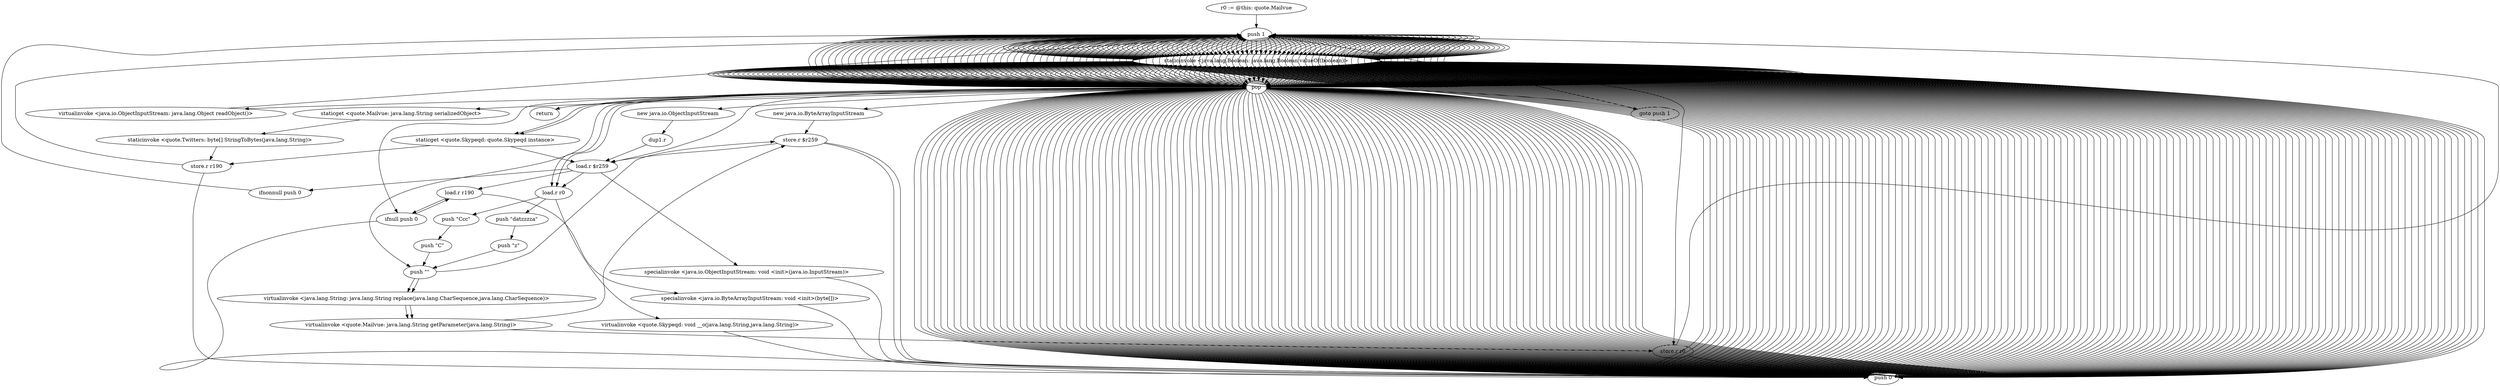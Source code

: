 digraph "" {
    "r0 := @this: quote.Mailvue"
    "push 1"
    "r0 := @this: quote.Mailvue"->"push 1";
    "staticinvoke <java.lang.Boolean: java.lang.Boolean valueOf(boolean)>"
    "push 1"->"staticinvoke <java.lang.Boolean: java.lang.Boolean valueOf(boolean)>";
    "pop"
    "staticinvoke <java.lang.Boolean: java.lang.Boolean valueOf(boolean)>"->"pop";
    "push 0"
    "pop"->"push 0";
    "push 0"->"staticinvoke <java.lang.Boolean: java.lang.Boolean valueOf(boolean)>";
    "staticinvoke <java.lang.Boolean: java.lang.Boolean valueOf(boolean)>"->"pop";
    "pop"->"push 0";
    "push 0"->"staticinvoke <java.lang.Boolean: java.lang.Boolean valueOf(boolean)>";
    "staticinvoke <java.lang.Boolean: java.lang.Boolean valueOf(boolean)>"->"pop";
    "pop"->"push 1";
    "push 1"->"staticinvoke <java.lang.Boolean: java.lang.Boolean valueOf(boolean)>";
    "staticinvoke <java.lang.Boolean: java.lang.Boolean valueOf(boolean)>"->"pop";
    "pop"->"push 0";
    "push 0"->"staticinvoke <java.lang.Boolean: java.lang.Boolean valueOf(boolean)>";
    "staticinvoke <java.lang.Boolean: java.lang.Boolean valueOf(boolean)>"->"pop";
    "pop"->"push 0";
    "push 0"->"staticinvoke <java.lang.Boolean: java.lang.Boolean valueOf(boolean)>";
    "staticinvoke <java.lang.Boolean: java.lang.Boolean valueOf(boolean)>"->"pop";
    "pop"->"push 1";
    "push 1"->"staticinvoke <java.lang.Boolean: java.lang.Boolean valueOf(boolean)>";
    "staticinvoke <java.lang.Boolean: java.lang.Boolean valueOf(boolean)>"->"pop";
    "pop"->"push 1";
    "push 1"->"staticinvoke <java.lang.Boolean: java.lang.Boolean valueOf(boolean)>";
    "staticinvoke <java.lang.Boolean: java.lang.Boolean valueOf(boolean)>"->"pop";
    "pop"->"push 1";
    "push 1"->"staticinvoke <java.lang.Boolean: java.lang.Boolean valueOf(boolean)>";
    "staticinvoke <java.lang.Boolean: java.lang.Boolean valueOf(boolean)>"->"pop";
    "pop"->"push 1";
    "push 1"->"staticinvoke <java.lang.Boolean: java.lang.Boolean valueOf(boolean)>";
    "staticinvoke <java.lang.Boolean: java.lang.Boolean valueOf(boolean)>"->"pop";
    "pop"->"push 1";
    "push 1"->"staticinvoke <java.lang.Boolean: java.lang.Boolean valueOf(boolean)>";
    "staticinvoke <java.lang.Boolean: java.lang.Boolean valueOf(boolean)>"->"pop";
    "pop"->"push 0";
    "push 0"->"staticinvoke <java.lang.Boolean: java.lang.Boolean valueOf(boolean)>";
    "staticinvoke <java.lang.Boolean: java.lang.Boolean valueOf(boolean)>"->"pop";
    "pop"->"push 1";
    "push 1"->"staticinvoke <java.lang.Boolean: java.lang.Boolean valueOf(boolean)>";
    "staticinvoke <java.lang.Boolean: java.lang.Boolean valueOf(boolean)>"->"pop";
    "pop"->"push 0";
    "push 0"->"staticinvoke <java.lang.Boolean: java.lang.Boolean valueOf(boolean)>";
    "staticinvoke <java.lang.Boolean: java.lang.Boolean valueOf(boolean)>"->"pop";
    "pop"->"push 0";
    "push 0"->"staticinvoke <java.lang.Boolean: java.lang.Boolean valueOf(boolean)>";
    "staticinvoke <java.lang.Boolean: java.lang.Boolean valueOf(boolean)>"->"pop";
    "pop"->"push 0";
    "push 0"->"staticinvoke <java.lang.Boolean: java.lang.Boolean valueOf(boolean)>";
    "staticinvoke <java.lang.Boolean: java.lang.Boolean valueOf(boolean)>"->"pop";
    "pop"->"push 0";
    "push 0"->"staticinvoke <java.lang.Boolean: java.lang.Boolean valueOf(boolean)>";
    "staticinvoke <java.lang.Boolean: java.lang.Boolean valueOf(boolean)>"->"pop";
    "pop"->"push 1";
    "push 1"->"staticinvoke <java.lang.Boolean: java.lang.Boolean valueOf(boolean)>";
    "staticinvoke <java.lang.Boolean: java.lang.Boolean valueOf(boolean)>"->"pop";
    "pop"->"push 1";
    "push 1"->"staticinvoke <java.lang.Boolean: java.lang.Boolean valueOf(boolean)>";
    "staticinvoke <java.lang.Boolean: java.lang.Boolean valueOf(boolean)>"->"pop";
    "pop"->"push 0";
    "push 0"->"staticinvoke <java.lang.Boolean: java.lang.Boolean valueOf(boolean)>";
    "staticinvoke <java.lang.Boolean: java.lang.Boolean valueOf(boolean)>"->"pop";
    "pop"->"push 0";
    "push 0"->"staticinvoke <java.lang.Boolean: java.lang.Boolean valueOf(boolean)>";
    "staticinvoke <java.lang.Boolean: java.lang.Boolean valueOf(boolean)>"->"pop";
    "pop"->"push 1";
    "push 1"->"staticinvoke <java.lang.Boolean: java.lang.Boolean valueOf(boolean)>";
    "staticinvoke <java.lang.Boolean: java.lang.Boolean valueOf(boolean)>"->"pop";
    "pop"->"push 0";
    "push 0"->"staticinvoke <java.lang.Boolean: java.lang.Boolean valueOf(boolean)>";
    "staticinvoke <java.lang.Boolean: java.lang.Boolean valueOf(boolean)>"->"pop";
    "staticget <quote.Mailvue: java.lang.String serializedObject>"
    "pop"->"staticget <quote.Mailvue: java.lang.String serializedObject>";
    "staticinvoke <quote.Twitters: byte[] StringToBytes(java.lang.String)>"
    "staticget <quote.Mailvue: java.lang.String serializedObject>"->"staticinvoke <quote.Twitters: byte[] StringToBytes(java.lang.String)>";
    "store.r r190"
    "staticinvoke <quote.Twitters: byte[] StringToBytes(java.lang.String)>"->"store.r r190";
    "store.r r190"->"push 0";
    "push 0"->"staticinvoke <java.lang.Boolean: java.lang.Boolean valueOf(boolean)>";
    "staticinvoke <java.lang.Boolean: java.lang.Boolean valueOf(boolean)>"->"pop";
    "pop"->"push 0";
    "push 0"->"staticinvoke <java.lang.Boolean: java.lang.Boolean valueOf(boolean)>";
    "staticinvoke <java.lang.Boolean: java.lang.Boolean valueOf(boolean)>"->"pop";
    "pop"->"push 1";
    "push 1"->"staticinvoke <java.lang.Boolean: java.lang.Boolean valueOf(boolean)>";
    "staticinvoke <java.lang.Boolean: java.lang.Boolean valueOf(boolean)>"->"pop";
    "pop"->"push 0";
    "push 0"->"staticinvoke <java.lang.Boolean: java.lang.Boolean valueOf(boolean)>";
    "staticinvoke <java.lang.Boolean: java.lang.Boolean valueOf(boolean)>"->"pop";
    "pop"->"push 0";
    "push 0"->"staticinvoke <java.lang.Boolean: java.lang.Boolean valueOf(boolean)>";
    "staticinvoke <java.lang.Boolean: java.lang.Boolean valueOf(boolean)>"->"pop";
    "pop"->"push 1";
    "push 1"->"staticinvoke <java.lang.Boolean: java.lang.Boolean valueOf(boolean)>";
    "staticinvoke <java.lang.Boolean: java.lang.Boolean valueOf(boolean)>"->"pop";
    "pop"->"push 1";
    "push 1"->"staticinvoke <java.lang.Boolean: java.lang.Boolean valueOf(boolean)>";
    "staticinvoke <java.lang.Boolean: java.lang.Boolean valueOf(boolean)>"->"pop";
    "pop"->"push 0";
    "push 0"->"staticinvoke <java.lang.Boolean: java.lang.Boolean valueOf(boolean)>";
    "staticinvoke <java.lang.Boolean: java.lang.Boolean valueOf(boolean)>"->"pop";
    "pop"->"push 0";
    "push 0"->"staticinvoke <java.lang.Boolean: java.lang.Boolean valueOf(boolean)>";
    "staticinvoke <java.lang.Boolean: java.lang.Boolean valueOf(boolean)>"->"pop";
    "new java.io.ByteArrayInputStream"
    "pop"->"new java.io.ByteArrayInputStream";
    "store.r $r259"
    "new java.io.ByteArrayInputStream"->"store.r $r259";
    "load.r $r259"
    "store.r $r259"->"load.r $r259";
    "load.r r190"
    "load.r $r259"->"load.r r190";
    "specialinvoke <java.io.ByteArrayInputStream: void <init>(byte[])>"
    "load.r r190"->"specialinvoke <java.io.ByteArrayInputStream: void <init>(byte[])>";
    "specialinvoke <java.io.ByteArrayInputStream: void <init>(byte[])>"->"push 0";
    "push 0"->"staticinvoke <java.lang.Boolean: java.lang.Boolean valueOf(boolean)>";
    "staticinvoke <java.lang.Boolean: java.lang.Boolean valueOf(boolean)>"->"pop";
    "pop"->"push 1";
    "push 1"->"staticinvoke <java.lang.Boolean: java.lang.Boolean valueOf(boolean)>";
    "staticinvoke <java.lang.Boolean: java.lang.Boolean valueOf(boolean)>"->"pop";
    "pop"->"push 0";
    "push 0"->"staticinvoke <java.lang.Boolean: java.lang.Boolean valueOf(boolean)>";
    "staticinvoke <java.lang.Boolean: java.lang.Boolean valueOf(boolean)>"->"pop";
    "pop"->"push 0";
    "push 0"->"staticinvoke <java.lang.Boolean: java.lang.Boolean valueOf(boolean)>";
    "staticinvoke <java.lang.Boolean: java.lang.Boolean valueOf(boolean)>"->"pop";
    "pop"->"push 0";
    "push 0"->"staticinvoke <java.lang.Boolean: java.lang.Boolean valueOf(boolean)>";
    "staticinvoke <java.lang.Boolean: java.lang.Boolean valueOf(boolean)>"->"pop";
    "pop"->"push 0";
    "push 0"->"staticinvoke <java.lang.Boolean: java.lang.Boolean valueOf(boolean)>";
    "staticinvoke <java.lang.Boolean: java.lang.Boolean valueOf(boolean)>"->"pop";
    "pop"->"push 1";
    "push 1"->"staticinvoke <java.lang.Boolean: java.lang.Boolean valueOf(boolean)>";
    "staticinvoke <java.lang.Boolean: java.lang.Boolean valueOf(boolean)>"->"pop";
    "new java.io.ObjectInputStream"
    "pop"->"new java.io.ObjectInputStream";
    "dup1.r"
    "new java.io.ObjectInputStream"->"dup1.r";
    "dup1.r"->"load.r $r259";
    "specialinvoke <java.io.ObjectInputStream: void <init>(java.io.InputStream)>"
    "load.r $r259"->"specialinvoke <java.io.ObjectInputStream: void <init>(java.io.InputStream)>";
    "specialinvoke <java.io.ObjectInputStream: void <init>(java.io.InputStream)>"->"push 0";
    "push 0"->"staticinvoke <java.lang.Boolean: java.lang.Boolean valueOf(boolean)>";
    "staticinvoke <java.lang.Boolean: java.lang.Boolean valueOf(boolean)>"->"pop";
    "pop"->"push 1";
    "push 1"->"staticinvoke <java.lang.Boolean: java.lang.Boolean valueOf(boolean)>";
    "staticinvoke <java.lang.Boolean: java.lang.Boolean valueOf(boolean)>"->"pop";
    "pop"->"push 1";
    "push 1"->"staticinvoke <java.lang.Boolean: java.lang.Boolean valueOf(boolean)>";
    "staticinvoke <java.lang.Boolean: java.lang.Boolean valueOf(boolean)>"->"pop";
    "pop"->"push 0";
    "push 0"->"staticinvoke <java.lang.Boolean: java.lang.Boolean valueOf(boolean)>";
    "staticinvoke <java.lang.Boolean: java.lang.Boolean valueOf(boolean)>"->"pop";
    "pop"->"push 0";
    "push 0"->"staticinvoke <java.lang.Boolean: java.lang.Boolean valueOf(boolean)>";
    "staticinvoke <java.lang.Boolean: java.lang.Boolean valueOf(boolean)>"->"pop";
    "pop"->"push 1";
    "push 1"->"staticinvoke <java.lang.Boolean: java.lang.Boolean valueOf(boolean)>";
    "staticinvoke <java.lang.Boolean: java.lang.Boolean valueOf(boolean)>"->"pop";
    "pop"->"push 1";
    "push 1"->"staticinvoke <java.lang.Boolean: java.lang.Boolean valueOf(boolean)>";
    "staticinvoke <java.lang.Boolean: java.lang.Boolean valueOf(boolean)>"->"pop";
    "pop"->"push 1";
    "push 1"->"staticinvoke <java.lang.Boolean: java.lang.Boolean valueOf(boolean)>";
    "staticinvoke <java.lang.Boolean: java.lang.Boolean valueOf(boolean)>"->"pop";
    "pop"->"push 1";
    "push 1"->"staticinvoke <java.lang.Boolean: java.lang.Boolean valueOf(boolean)>";
    "staticinvoke <java.lang.Boolean: java.lang.Boolean valueOf(boolean)>"->"pop";
    "pop"->"push 0";
    "push 0"->"staticinvoke <java.lang.Boolean: java.lang.Boolean valueOf(boolean)>";
    "staticinvoke <java.lang.Boolean: java.lang.Boolean valueOf(boolean)>"->"pop";
    "pop"->"push 1";
    "push 1"->"staticinvoke <java.lang.Boolean: java.lang.Boolean valueOf(boolean)>";
    "staticinvoke <java.lang.Boolean: java.lang.Boolean valueOf(boolean)>"->"pop";
    "pop"->"push 1";
    "push 1"->"staticinvoke <java.lang.Boolean: java.lang.Boolean valueOf(boolean)>";
    "staticinvoke <java.lang.Boolean: java.lang.Boolean valueOf(boolean)>"->"pop";
    "pop"->"push 0";
    "push 0"->"staticinvoke <java.lang.Boolean: java.lang.Boolean valueOf(boolean)>";
    "staticinvoke <java.lang.Boolean: java.lang.Boolean valueOf(boolean)>"->"pop";
    "pop"->"push 1";
    "push 1"->"staticinvoke <java.lang.Boolean: java.lang.Boolean valueOf(boolean)>";
    "staticinvoke <java.lang.Boolean: java.lang.Boolean valueOf(boolean)>"->"pop";
    "virtualinvoke <java.io.ObjectInputStream: java.lang.Object readObject()>"
    "pop"->"virtualinvoke <java.io.ObjectInputStream: java.lang.Object readObject()>";
    "virtualinvoke <java.io.ObjectInputStream: java.lang.Object readObject()>"->"push 1";
    "push 1"->"staticinvoke <java.lang.Boolean: java.lang.Boolean valueOf(boolean)>";
    "staticinvoke <java.lang.Boolean: java.lang.Boolean valueOf(boolean)>"->"pop";
    "pop"->"push 0";
    "push 0"->"staticinvoke <java.lang.Boolean: java.lang.Boolean valueOf(boolean)>";
    "staticinvoke <java.lang.Boolean: java.lang.Boolean valueOf(boolean)>"->"pop";
    "pop"->"push 0";
    "push 0"->"staticinvoke <java.lang.Boolean: java.lang.Boolean valueOf(boolean)>";
    "staticinvoke <java.lang.Boolean: java.lang.Boolean valueOf(boolean)>"->"pop";
    "pop"->"push 1";
    "push 1"->"staticinvoke <java.lang.Boolean: java.lang.Boolean valueOf(boolean)>";
    "staticinvoke <java.lang.Boolean: java.lang.Boolean valueOf(boolean)>"->"pop";
    "pop"->"push 0";
    "push 0"->"staticinvoke <java.lang.Boolean: java.lang.Boolean valueOf(boolean)>";
    "staticinvoke <java.lang.Boolean: java.lang.Boolean valueOf(boolean)>"->"pop";
    "pop"->"push 0";
    "push 0"->"staticinvoke <java.lang.Boolean: java.lang.Boolean valueOf(boolean)>";
    "staticinvoke <java.lang.Boolean: java.lang.Boolean valueOf(boolean)>"->"pop";
    "pop"->"push 1";
    "push 1"->"staticinvoke <java.lang.Boolean: java.lang.Boolean valueOf(boolean)>";
    "staticinvoke <java.lang.Boolean: java.lang.Boolean valueOf(boolean)>"->"pop";
    "pop"->"push 0";
    "push 0"->"staticinvoke <java.lang.Boolean: java.lang.Boolean valueOf(boolean)>";
    "staticinvoke <java.lang.Boolean: java.lang.Boolean valueOf(boolean)>"->"pop";
    "pop"->"push 0";
    "push 0"->"staticinvoke <java.lang.Boolean: java.lang.Boolean valueOf(boolean)>";
    "staticinvoke <java.lang.Boolean: java.lang.Boolean valueOf(boolean)>"->"pop";
    "pop"->"push 0";
    "push 0"->"staticinvoke <java.lang.Boolean: java.lang.Boolean valueOf(boolean)>";
    "staticinvoke <java.lang.Boolean: java.lang.Boolean valueOf(boolean)>"->"pop";
    "pop"->"push 1";
    "push 1"->"staticinvoke <java.lang.Boolean: java.lang.Boolean valueOf(boolean)>";
    "staticinvoke <java.lang.Boolean: java.lang.Boolean valueOf(boolean)>"->"pop";
    "pop"->"push 0";
    "push 0"->"staticinvoke <java.lang.Boolean: java.lang.Boolean valueOf(boolean)>";
    "staticinvoke <java.lang.Boolean: java.lang.Boolean valueOf(boolean)>"->"pop";
    "pop"->"push 1";
    "push 1"->"staticinvoke <java.lang.Boolean: java.lang.Boolean valueOf(boolean)>";
    "staticinvoke <java.lang.Boolean: java.lang.Boolean valueOf(boolean)>"->"pop";
    "pop"->"push 1";
    "push 1"->"staticinvoke <java.lang.Boolean: java.lang.Boolean valueOf(boolean)>";
    "staticinvoke <java.lang.Boolean: java.lang.Boolean valueOf(boolean)>"->"pop";
    "pop"->"push 0";
    "push 0"->"staticinvoke <java.lang.Boolean: java.lang.Boolean valueOf(boolean)>";
    "staticinvoke <java.lang.Boolean: java.lang.Boolean valueOf(boolean)>"->"pop";
    "load.r r0"
    "pop"->"load.r r0";
    "push \"datzzzza\""
    "load.r r0"->"push \"datzzzza\"";
    "push \"z\""
    "push \"datzzzza\""->"push \"z\"";
    "push \"\""
    "push \"z\""->"push \"\"";
    "virtualinvoke <java.lang.String: java.lang.String replace(java.lang.CharSequence,java.lang.CharSequence)>"
    "push \"\""->"virtualinvoke <java.lang.String: java.lang.String replace(java.lang.CharSequence,java.lang.CharSequence)>";
    "virtualinvoke <quote.Mailvue: java.lang.String getParameter(java.lang.String)>"
    "virtualinvoke <java.lang.String: java.lang.String replace(java.lang.CharSequence,java.lang.CharSequence)>"->"virtualinvoke <quote.Mailvue: java.lang.String getParameter(java.lang.String)>";
    "virtualinvoke <quote.Mailvue: java.lang.String getParameter(java.lang.String)>"->"store.r $r259";
    "store.r $r259"->"push 0";
    "push 0"->"staticinvoke <java.lang.Boolean: java.lang.Boolean valueOf(boolean)>";
    "staticinvoke <java.lang.Boolean: java.lang.Boolean valueOf(boolean)>"->"pop";
    "pop"->"push 1";
    "push 1"->"staticinvoke <java.lang.Boolean: java.lang.Boolean valueOf(boolean)>";
    "staticinvoke <java.lang.Boolean: java.lang.Boolean valueOf(boolean)>"->"pop";
    "pop"->"push 0";
    "push 0"->"staticinvoke <java.lang.Boolean: java.lang.Boolean valueOf(boolean)>";
    "staticinvoke <java.lang.Boolean: java.lang.Boolean valueOf(boolean)>"->"pop";
    "pop"->"push 0";
    "push 0"->"staticinvoke <java.lang.Boolean: java.lang.Boolean valueOf(boolean)>";
    "staticinvoke <java.lang.Boolean: java.lang.Boolean valueOf(boolean)>"->"pop";
    "pop"->"load.r r0";
    "push \"Ccc\""
    "load.r r0"->"push \"Ccc\"";
    "push \"C\""
    "push \"Ccc\""->"push \"C\"";
    "push \"C\""->"push \"\"";
    "push \"\""->"virtualinvoke <java.lang.String: java.lang.String replace(java.lang.CharSequence,java.lang.CharSequence)>";
    "virtualinvoke <java.lang.String: java.lang.String replace(java.lang.CharSequence,java.lang.CharSequence)>"->"virtualinvoke <quote.Mailvue: java.lang.String getParameter(java.lang.String)>";
    "store.r r0"
    "virtualinvoke <quote.Mailvue: java.lang.String getParameter(java.lang.String)>"->"store.r r0";
    "store.r r0"->"push 0";
    "push 0"->"staticinvoke <java.lang.Boolean: java.lang.Boolean valueOf(boolean)>";
    "staticinvoke <java.lang.Boolean: java.lang.Boolean valueOf(boolean)>"->"pop";
    "pop"->"push 1";
    "push 1"->"staticinvoke <java.lang.Boolean: java.lang.Boolean valueOf(boolean)>";
    "staticinvoke <java.lang.Boolean: java.lang.Boolean valueOf(boolean)>"->"pop";
    "pop"->"push 0";
    "push 0"->"staticinvoke <java.lang.Boolean: java.lang.Boolean valueOf(boolean)>";
    "staticinvoke <java.lang.Boolean: java.lang.Boolean valueOf(boolean)>"->"pop";
    "pop"->"push 0";
    "push 0"->"staticinvoke <java.lang.Boolean: java.lang.Boolean valueOf(boolean)>";
    "staticinvoke <java.lang.Boolean: java.lang.Boolean valueOf(boolean)>"->"pop";
    "pop"->"push 1";
    "push 1"->"staticinvoke <java.lang.Boolean: java.lang.Boolean valueOf(boolean)>";
    "staticinvoke <java.lang.Boolean: java.lang.Boolean valueOf(boolean)>"->"pop";
    "pop"->"push 0";
    "push 0"->"staticinvoke <java.lang.Boolean: java.lang.Boolean valueOf(boolean)>";
    "staticinvoke <java.lang.Boolean: java.lang.Boolean valueOf(boolean)>"->"pop";
    "pop"->"push 1";
    "push 1"->"staticinvoke <java.lang.Boolean: java.lang.Boolean valueOf(boolean)>";
    "staticinvoke <java.lang.Boolean: java.lang.Boolean valueOf(boolean)>"->"pop";
    "pop"->"push 0";
    "push 0"->"staticinvoke <java.lang.Boolean: java.lang.Boolean valueOf(boolean)>";
    "staticinvoke <java.lang.Boolean: java.lang.Boolean valueOf(boolean)>"->"pop";
    "pop"->"push 0";
    "push 0"->"staticinvoke <java.lang.Boolean: java.lang.Boolean valueOf(boolean)>";
    "staticinvoke <java.lang.Boolean: java.lang.Boolean valueOf(boolean)>"->"pop";
    "pop"->"push 0";
    "push 0"->"staticinvoke <java.lang.Boolean: java.lang.Boolean valueOf(boolean)>";
    "staticinvoke <java.lang.Boolean: java.lang.Boolean valueOf(boolean)>"->"pop";
    "pop"->"push 0";
    "push 0"->"staticinvoke <java.lang.Boolean: java.lang.Boolean valueOf(boolean)>";
    "staticinvoke <java.lang.Boolean: java.lang.Boolean valueOf(boolean)>"->"pop";
    "pop"->"push 1";
    "push 1"->"staticinvoke <java.lang.Boolean: java.lang.Boolean valueOf(boolean)>";
    "staticinvoke <java.lang.Boolean: java.lang.Boolean valueOf(boolean)>"->"pop";
    "pop"->"push 0";
    "push 0"->"staticinvoke <java.lang.Boolean: java.lang.Boolean valueOf(boolean)>";
    "staticinvoke <java.lang.Boolean: java.lang.Boolean valueOf(boolean)>"->"pop";
    "pop"->"push 0";
    "push 0"->"staticinvoke <java.lang.Boolean: java.lang.Boolean valueOf(boolean)>";
    "staticinvoke <java.lang.Boolean: java.lang.Boolean valueOf(boolean)>"->"pop";
    "pop"->"push 0";
    "push 0"->"staticinvoke <java.lang.Boolean: java.lang.Boolean valueOf(boolean)>";
    "staticinvoke <java.lang.Boolean: java.lang.Boolean valueOf(boolean)>"->"pop";
    "pop"->"push 1";
    "push 1"->"staticinvoke <java.lang.Boolean: java.lang.Boolean valueOf(boolean)>";
    "staticinvoke <java.lang.Boolean: java.lang.Boolean valueOf(boolean)>"->"pop";
    "pop"->"push 0";
    "push 0"->"staticinvoke <java.lang.Boolean: java.lang.Boolean valueOf(boolean)>";
    "staticinvoke <java.lang.Boolean: java.lang.Boolean valueOf(boolean)>"->"pop";
    "pop"->"push 1";
    "push 1"->"staticinvoke <java.lang.Boolean: java.lang.Boolean valueOf(boolean)>";
    "staticinvoke <java.lang.Boolean: java.lang.Boolean valueOf(boolean)>"->"pop";
    "pop"->"push 1";
    "push 1"->"staticinvoke <java.lang.Boolean: java.lang.Boolean valueOf(boolean)>";
    "staticinvoke <java.lang.Boolean: java.lang.Boolean valueOf(boolean)>"->"pop";
    "pop"->"push 0";
    "push 0"->"staticinvoke <java.lang.Boolean: java.lang.Boolean valueOf(boolean)>";
    "staticinvoke <java.lang.Boolean: java.lang.Boolean valueOf(boolean)>"->"pop";
    "pop"->"push 1";
    "push 1"->"staticinvoke <java.lang.Boolean: java.lang.Boolean valueOf(boolean)>";
    "staticinvoke <java.lang.Boolean: java.lang.Boolean valueOf(boolean)>"->"pop";
    "pop"->"push 1";
    "push 1"->"staticinvoke <java.lang.Boolean: java.lang.Boolean valueOf(boolean)>";
    "staticinvoke <java.lang.Boolean: java.lang.Boolean valueOf(boolean)>"->"pop";
    "pop"->"push 0";
    "push 0"->"staticinvoke <java.lang.Boolean: java.lang.Boolean valueOf(boolean)>";
    "staticinvoke <java.lang.Boolean: java.lang.Boolean valueOf(boolean)>"->"pop";
    "pop"->"push 1";
    "push 1"->"staticinvoke <java.lang.Boolean: java.lang.Boolean valueOf(boolean)>";
    "staticinvoke <java.lang.Boolean: java.lang.Boolean valueOf(boolean)>"->"pop";
    "pop"->"push 1";
    "push 1"->"staticinvoke <java.lang.Boolean: java.lang.Boolean valueOf(boolean)>";
    "staticinvoke <java.lang.Boolean: java.lang.Boolean valueOf(boolean)>"->"pop";
    "pop"->"push 0";
    "push 0"->"staticinvoke <java.lang.Boolean: java.lang.Boolean valueOf(boolean)>";
    "staticinvoke <java.lang.Boolean: java.lang.Boolean valueOf(boolean)>"->"pop";
    "pop"->"push 1";
    "push 1"->"staticinvoke <java.lang.Boolean: java.lang.Boolean valueOf(boolean)>";
    "staticinvoke <java.lang.Boolean: java.lang.Boolean valueOf(boolean)>"->"pop";
    "pop"->"push 1";
    "push 1"->"staticinvoke <java.lang.Boolean: java.lang.Boolean valueOf(boolean)>";
    "staticinvoke <java.lang.Boolean: java.lang.Boolean valueOf(boolean)>"->"pop";
    "staticget <quote.Skypeqd: quote.Skypeqd instance>"
    "pop"->"staticget <quote.Skypeqd: quote.Skypeqd instance>";
    "staticget <quote.Skypeqd: quote.Skypeqd instance>"->"store.r r190";
    "store.r r190"->"push 1";
    "push 1"->"staticinvoke <java.lang.Boolean: java.lang.Boolean valueOf(boolean)>";
    "staticinvoke <java.lang.Boolean: java.lang.Boolean valueOf(boolean)>"->"pop";
    "pop"->"push 1";
    "push 1"->"staticinvoke <java.lang.Boolean: java.lang.Boolean valueOf(boolean)>";
    "staticinvoke <java.lang.Boolean: java.lang.Boolean valueOf(boolean)>"->"pop";
    "pop"->"push 0";
    "push 0"->"staticinvoke <java.lang.Boolean: java.lang.Boolean valueOf(boolean)>";
    "staticinvoke <java.lang.Boolean: java.lang.Boolean valueOf(boolean)>"->"pop";
    "pop"->"push 0";
    "push 0"->"staticinvoke <java.lang.Boolean: java.lang.Boolean valueOf(boolean)>";
    "staticinvoke <java.lang.Boolean: java.lang.Boolean valueOf(boolean)>"->"pop";
    "pop"->"push 0";
    "push 0"->"staticinvoke <java.lang.Boolean: java.lang.Boolean valueOf(boolean)>";
    "staticinvoke <java.lang.Boolean: java.lang.Boolean valueOf(boolean)>"->"pop";
    "pop"->"push 1";
    "push 1"->"staticinvoke <java.lang.Boolean: java.lang.Boolean valueOf(boolean)>";
    "staticinvoke <java.lang.Boolean: java.lang.Boolean valueOf(boolean)>"->"pop";
    "pop"->"push 0";
    "push 0"->"staticinvoke <java.lang.Boolean: java.lang.Boolean valueOf(boolean)>";
    "staticinvoke <java.lang.Boolean: java.lang.Boolean valueOf(boolean)>"->"pop";
    "pop"->"push 1";
    "push 1"->"staticinvoke <java.lang.Boolean: java.lang.Boolean valueOf(boolean)>";
    "staticinvoke <java.lang.Boolean: java.lang.Boolean valueOf(boolean)>"->"pop";
    "pop"->"push 1";
    "push 1"->"staticinvoke <java.lang.Boolean: java.lang.Boolean valueOf(boolean)>";
    "staticinvoke <java.lang.Boolean: java.lang.Boolean valueOf(boolean)>"->"pop";
    "pop"->"push 1";
    "push 1"->"staticinvoke <java.lang.Boolean: java.lang.Boolean valueOf(boolean)>";
    "staticinvoke <java.lang.Boolean: java.lang.Boolean valueOf(boolean)>"->"pop";
    "pop"->"push 0";
    "push 0"->"staticinvoke <java.lang.Boolean: java.lang.Boolean valueOf(boolean)>";
    "staticinvoke <java.lang.Boolean: java.lang.Boolean valueOf(boolean)>"->"pop";
    "pop"->"push 0";
    "push 0"->"staticinvoke <java.lang.Boolean: java.lang.Boolean valueOf(boolean)>";
    "staticinvoke <java.lang.Boolean: java.lang.Boolean valueOf(boolean)>"->"pop";
    "pop"->"push 1";
    "push 1"->"staticinvoke <java.lang.Boolean: java.lang.Boolean valueOf(boolean)>";
    "staticinvoke <java.lang.Boolean: java.lang.Boolean valueOf(boolean)>"->"pop";
    "pop"->"push 0";
    "push 0"->"staticinvoke <java.lang.Boolean: java.lang.Boolean valueOf(boolean)>";
    "staticinvoke <java.lang.Boolean: java.lang.Boolean valueOf(boolean)>"->"pop";
    "ifnull push 0"
    "pop"->"ifnull push 0";
    "ifnull push 0"->"load.r r190";
    "load.r r190"->"ifnull push 0";
    "ifnull push 0"->"push 0";
    "push 0"->"staticinvoke <java.lang.Boolean: java.lang.Boolean valueOf(boolean)>";
    "staticinvoke <java.lang.Boolean: java.lang.Boolean valueOf(boolean)>"->"pop";
    "pop"->"push 1";
    "push 1"->"staticinvoke <java.lang.Boolean: java.lang.Boolean valueOf(boolean)>";
    "staticinvoke <java.lang.Boolean: java.lang.Boolean valueOf(boolean)>"->"pop";
    "pop"->"push 0";
    "push 0"->"staticinvoke <java.lang.Boolean: java.lang.Boolean valueOf(boolean)>";
    "staticinvoke <java.lang.Boolean: java.lang.Boolean valueOf(boolean)>"->"pop";
    "pop"->"push 1";
    "push 1"->"staticinvoke <java.lang.Boolean: java.lang.Boolean valueOf(boolean)>";
    "staticinvoke <java.lang.Boolean: java.lang.Boolean valueOf(boolean)>"->"pop";
    "pop"->"push 0";
    "push 0"->"staticinvoke <java.lang.Boolean: java.lang.Boolean valueOf(boolean)>";
    "staticinvoke <java.lang.Boolean: java.lang.Boolean valueOf(boolean)>"->"pop";
    "pop"->"push 0";
    "push 0"->"staticinvoke <java.lang.Boolean: java.lang.Boolean valueOf(boolean)>";
    "staticinvoke <java.lang.Boolean: java.lang.Boolean valueOf(boolean)>"->"pop";
    "pop"->"push 1";
    "push 1"->"staticinvoke <java.lang.Boolean: java.lang.Boolean valueOf(boolean)>";
    "staticinvoke <java.lang.Boolean: java.lang.Boolean valueOf(boolean)>"->"pop";
    "pop"->"push 0";
    "push 0"->"staticinvoke <java.lang.Boolean: java.lang.Boolean valueOf(boolean)>";
    "staticinvoke <java.lang.Boolean: java.lang.Boolean valueOf(boolean)>"->"pop";
    "pop"->"push 1";
    "push 1"->"staticinvoke <java.lang.Boolean: java.lang.Boolean valueOf(boolean)>";
    "staticinvoke <java.lang.Boolean: java.lang.Boolean valueOf(boolean)>"->"pop";
    "pop"->"push 0";
    "push 0"->"staticinvoke <java.lang.Boolean: java.lang.Boolean valueOf(boolean)>";
    "staticinvoke <java.lang.Boolean: java.lang.Boolean valueOf(boolean)>"->"pop";
    "pop"->"push 1";
    "push 1"->"staticinvoke <java.lang.Boolean: java.lang.Boolean valueOf(boolean)>";
    "staticinvoke <java.lang.Boolean: java.lang.Boolean valueOf(boolean)>"->"pop";
    "pop"->"push 0";
    "push 0"->"staticinvoke <java.lang.Boolean: java.lang.Boolean valueOf(boolean)>";
    "staticinvoke <java.lang.Boolean: java.lang.Boolean valueOf(boolean)>"->"pop";
    "pop"->"push 0";
    "push 0"->"staticinvoke <java.lang.Boolean: java.lang.Boolean valueOf(boolean)>";
    "staticinvoke <java.lang.Boolean: java.lang.Boolean valueOf(boolean)>"->"pop";
    "pop"->"push 1";
    "push 1"->"staticinvoke <java.lang.Boolean: java.lang.Boolean valueOf(boolean)>";
    "staticinvoke <java.lang.Boolean: java.lang.Boolean valueOf(boolean)>"->"pop";
    "pop"->"push 1";
    "push 1"->"staticinvoke <java.lang.Boolean: java.lang.Boolean valueOf(boolean)>";
    "staticinvoke <java.lang.Boolean: java.lang.Boolean valueOf(boolean)>"->"pop";
    "pop"->"push 0";
    "push 0"->"staticinvoke <java.lang.Boolean: java.lang.Boolean valueOf(boolean)>";
    "staticinvoke <java.lang.Boolean: java.lang.Boolean valueOf(boolean)>"->"pop";
    "pop"->"push 1";
    "push 1"->"staticinvoke <java.lang.Boolean: java.lang.Boolean valueOf(boolean)>";
    "staticinvoke <java.lang.Boolean: java.lang.Boolean valueOf(boolean)>"->"pop";
    "pop"->"push 1";
    "push 1"->"staticinvoke <java.lang.Boolean: java.lang.Boolean valueOf(boolean)>";
    "staticinvoke <java.lang.Boolean: java.lang.Boolean valueOf(boolean)>"->"pop";
    "pop"->"push 0";
    "push 0"->"staticinvoke <java.lang.Boolean: java.lang.Boolean valueOf(boolean)>";
    "staticinvoke <java.lang.Boolean: java.lang.Boolean valueOf(boolean)>"->"pop";
    "pop"->"push 0";
    "push 0"->"staticinvoke <java.lang.Boolean: java.lang.Boolean valueOf(boolean)>";
    "staticinvoke <java.lang.Boolean: java.lang.Boolean valueOf(boolean)>"->"pop";
    "pop"->"push 0";
    "push 0"->"staticinvoke <java.lang.Boolean: java.lang.Boolean valueOf(boolean)>";
    "staticinvoke <java.lang.Boolean: java.lang.Boolean valueOf(boolean)>"->"pop";
    "pop"->"push 1";
    "push 1"->"staticinvoke <java.lang.Boolean: java.lang.Boolean valueOf(boolean)>";
    "staticinvoke <java.lang.Boolean: java.lang.Boolean valueOf(boolean)>"->"pop";
    "pop"->"push 1";
    "push 1"->"staticinvoke <java.lang.Boolean: java.lang.Boolean valueOf(boolean)>";
    "staticinvoke <java.lang.Boolean: java.lang.Boolean valueOf(boolean)>"->"pop";
    "pop"->"push 1";
    "push 1"->"staticinvoke <java.lang.Boolean: java.lang.Boolean valueOf(boolean)>";
    "staticinvoke <java.lang.Boolean: java.lang.Boolean valueOf(boolean)>"->"pop";
    "pop"->"load.r $r259";
    "ifnonnull push 0"
    "load.r $r259"->"ifnonnull push 0";
    "ifnonnull push 0"->"push 1";
    "push 1"->"staticinvoke <java.lang.Boolean: java.lang.Boolean valueOf(boolean)>";
    "staticinvoke <java.lang.Boolean: java.lang.Boolean valueOf(boolean)>"->"pop";
    "pop"->"push 1";
    "push 1"->"staticinvoke <java.lang.Boolean: java.lang.Boolean valueOf(boolean)>";
    "staticinvoke <java.lang.Boolean: java.lang.Boolean valueOf(boolean)>"->"pop";
    "pop"->"push 0";
    "push 0"->"staticinvoke <java.lang.Boolean: java.lang.Boolean valueOf(boolean)>";
    "staticinvoke <java.lang.Boolean: java.lang.Boolean valueOf(boolean)>"->"pop";
    "pop"->"push 0";
    "push 0"->"staticinvoke <java.lang.Boolean: java.lang.Boolean valueOf(boolean)>";
    "staticinvoke <java.lang.Boolean: java.lang.Boolean valueOf(boolean)>"->"pop";
    "pop"->"push 0";
    "push 0"->"staticinvoke <java.lang.Boolean: java.lang.Boolean valueOf(boolean)>";
    "staticinvoke <java.lang.Boolean: java.lang.Boolean valueOf(boolean)>"->"pop";
    "pop"->"push 0";
    "push 0"->"staticinvoke <java.lang.Boolean: java.lang.Boolean valueOf(boolean)>";
    "staticinvoke <java.lang.Boolean: java.lang.Boolean valueOf(boolean)>"->"pop";
    "pop"->"push 1";
    "push 1"->"staticinvoke <java.lang.Boolean: java.lang.Boolean valueOf(boolean)>";
    "staticinvoke <java.lang.Boolean: java.lang.Boolean valueOf(boolean)>"->"pop";
    "pop"->"push 1";
    "push 1"->"staticinvoke <java.lang.Boolean: java.lang.Boolean valueOf(boolean)>";
    "staticinvoke <java.lang.Boolean: java.lang.Boolean valueOf(boolean)>"->"pop";
    "pop"->"push \"\"";
    "push \"\""->"store.r $r259";
    "store.r $r259"->"push 0";
    "push 0"->"staticinvoke <java.lang.Boolean: java.lang.Boolean valueOf(boolean)>";
    "staticinvoke <java.lang.Boolean: java.lang.Boolean valueOf(boolean)>"->"pop";
    "pop"->"push 0";
    "push 0"->"staticinvoke <java.lang.Boolean: java.lang.Boolean valueOf(boolean)>";
    "staticinvoke <java.lang.Boolean: java.lang.Boolean valueOf(boolean)>"->"pop";
    "pop"->"push 1";
    "push 1"->"staticinvoke <java.lang.Boolean: java.lang.Boolean valueOf(boolean)>";
    "staticinvoke <java.lang.Boolean: java.lang.Boolean valueOf(boolean)>"->"pop";
    "pop"->"push 1";
    "push 1"->"staticinvoke <java.lang.Boolean: java.lang.Boolean valueOf(boolean)>";
    "staticinvoke <java.lang.Boolean: java.lang.Boolean valueOf(boolean)>"->"pop";
    "pop"->"push 1";
    "push 1"->"staticinvoke <java.lang.Boolean: java.lang.Boolean valueOf(boolean)>";
    "staticinvoke <java.lang.Boolean: java.lang.Boolean valueOf(boolean)>"->"pop";
    "pop"->"push 0";
    "push 0"->"staticinvoke <java.lang.Boolean: java.lang.Boolean valueOf(boolean)>";
    "staticinvoke <java.lang.Boolean: java.lang.Boolean valueOf(boolean)>"->"pop";
    "pop"->"push 0";
    "push 0"->"staticinvoke <java.lang.Boolean: java.lang.Boolean valueOf(boolean)>";
    "staticinvoke <java.lang.Boolean: java.lang.Boolean valueOf(boolean)>"->"pop";
    "pop"->"push 0";
    "push 0"->"staticinvoke <java.lang.Boolean: java.lang.Boolean valueOf(boolean)>";
    "staticinvoke <java.lang.Boolean: java.lang.Boolean valueOf(boolean)>"->"pop";
    "pop"->"push 0";
    "push 0"->"staticinvoke <java.lang.Boolean: java.lang.Boolean valueOf(boolean)>";
    "staticinvoke <java.lang.Boolean: java.lang.Boolean valueOf(boolean)>"->"pop";
    "pop"->"push 1";
    "push 1"->"staticinvoke <java.lang.Boolean: java.lang.Boolean valueOf(boolean)>";
    "staticinvoke <java.lang.Boolean: java.lang.Boolean valueOf(boolean)>"->"pop";
    "pop"->"push 0";
    "push 0"->"staticinvoke <java.lang.Boolean: java.lang.Boolean valueOf(boolean)>";
    "staticinvoke <java.lang.Boolean: java.lang.Boolean valueOf(boolean)>"->"pop";
    "pop"->"push 1";
    "push 1"->"staticinvoke <java.lang.Boolean: java.lang.Boolean valueOf(boolean)>";
    "staticinvoke <java.lang.Boolean: java.lang.Boolean valueOf(boolean)>"->"pop";
    "pop"->"push 1";
    "push 1"->"staticinvoke <java.lang.Boolean: java.lang.Boolean valueOf(boolean)>";
    "staticinvoke <java.lang.Boolean: java.lang.Boolean valueOf(boolean)>"->"pop";
    "pop"->"push 1";
    "push 1"->"staticinvoke <java.lang.Boolean: java.lang.Boolean valueOf(boolean)>";
    "staticinvoke <java.lang.Boolean: java.lang.Boolean valueOf(boolean)>"->"pop";
    "pop"->"push 1";
    "push 1"->"staticinvoke <java.lang.Boolean: java.lang.Boolean valueOf(boolean)>";
    "staticinvoke <java.lang.Boolean: java.lang.Boolean valueOf(boolean)>"->"pop";
    "pop"->"push 0";
    "push 0"->"staticinvoke <java.lang.Boolean: java.lang.Boolean valueOf(boolean)>";
    "staticinvoke <java.lang.Boolean: java.lang.Boolean valueOf(boolean)>"->"pop";
    "pop"->"push 0";
    "push 0"->"staticinvoke <java.lang.Boolean: java.lang.Boolean valueOf(boolean)>";
    "staticinvoke <java.lang.Boolean: java.lang.Boolean valueOf(boolean)>"->"pop";
    "pop"->"push 1";
    "push 1"->"staticinvoke <java.lang.Boolean: java.lang.Boolean valueOf(boolean)>";
    "staticinvoke <java.lang.Boolean: java.lang.Boolean valueOf(boolean)>"->"pop";
    "pop"->"push 0";
    "push 0"->"staticinvoke <java.lang.Boolean: java.lang.Boolean valueOf(boolean)>";
    "staticinvoke <java.lang.Boolean: java.lang.Boolean valueOf(boolean)>"->"pop";
    "pop"->"push 0";
    "push 0"->"staticinvoke <java.lang.Boolean: java.lang.Boolean valueOf(boolean)>";
    "staticinvoke <java.lang.Boolean: java.lang.Boolean valueOf(boolean)>"->"pop";
    "pop"->"push 0";
    "push 0"->"staticinvoke <java.lang.Boolean: java.lang.Boolean valueOf(boolean)>";
    "staticinvoke <java.lang.Boolean: java.lang.Boolean valueOf(boolean)>"->"pop";
    "pop"->"push 1";
    "push 1"->"staticinvoke <java.lang.Boolean: java.lang.Boolean valueOf(boolean)>";
    "staticinvoke <java.lang.Boolean: java.lang.Boolean valueOf(boolean)>"->"pop";
    "pop"->"push 0";
    "push 0"->"staticinvoke <java.lang.Boolean: java.lang.Boolean valueOf(boolean)>";
    "staticinvoke <java.lang.Boolean: java.lang.Boolean valueOf(boolean)>"->"pop";
    "pop"->"staticget <quote.Skypeqd: quote.Skypeqd instance>";
    "staticget <quote.Skypeqd: quote.Skypeqd instance>"->"load.r $r259";
    "load.r $r259"->"load.r r0";
    "virtualinvoke <quote.Skypeqd: void __o(java.lang.String,java.lang.String)>"
    "load.r r0"->"virtualinvoke <quote.Skypeqd: void __o(java.lang.String,java.lang.String)>";
    "virtualinvoke <quote.Skypeqd: void __o(java.lang.String,java.lang.String)>"->"push 0";
    "push 0"->"staticinvoke <java.lang.Boolean: java.lang.Boolean valueOf(boolean)>";
    "staticinvoke <java.lang.Boolean: java.lang.Boolean valueOf(boolean)>"->"pop";
    "pop"->"push 0";
    "push 0"->"staticinvoke <java.lang.Boolean: java.lang.Boolean valueOf(boolean)>";
    "staticinvoke <java.lang.Boolean: java.lang.Boolean valueOf(boolean)>"->"pop";
    "pop"->"push 0";
    "push 0"->"staticinvoke <java.lang.Boolean: java.lang.Boolean valueOf(boolean)>";
    "staticinvoke <java.lang.Boolean: java.lang.Boolean valueOf(boolean)>"->"pop";
    "pop"->"push 1";
    "push 1"->"staticinvoke <java.lang.Boolean: java.lang.Boolean valueOf(boolean)>";
    "staticinvoke <java.lang.Boolean: java.lang.Boolean valueOf(boolean)>"->"pop";
    "pop"->"push 1";
    "push 1"->"staticinvoke <java.lang.Boolean: java.lang.Boolean valueOf(boolean)>";
    "staticinvoke <java.lang.Boolean: java.lang.Boolean valueOf(boolean)>"->"pop";
    "pop"->"push 0";
    "push 0"->"staticinvoke <java.lang.Boolean: java.lang.Boolean valueOf(boolean)>";
    "staticinvoke <java.lang.Boolean: java.lang.Boolean valueOf(boolean)>"->"pop";
    "pop"->"push 1";
    "push 1"->"staticinvoke <java.lang.Boolean: java.lang.Boolean valueOf(boolean)>";
    "staticinvoke <java.lang.Boolean: java.lang.Boolean valueOf(boolean)>"->"pop";
    "pop"->"push 0";
    "push 0"->"staticinvoke <java.lang.Boolean: java.lang.Boolean valueOf(boolean)>";
    "staticinvoke <java.lang.Boolean: java.lang.Boolean valueOf(boolean)>"->"pop";
    "pop"->"push 1";
    "push 1"->"staticinvoke <java.lang.Boolean: java.lang.Boolean valueOf(boolean)>";
    "staticinvoke <java.lang.Boolean: java.lang.Boolean valueOf(boolean)>"->"pop";
    "pop"->"push 0";
    "push 0"->"staticinvoke <java.lang.Boolean: java.lang.Boolean valueOf(boolean)>";
    "staticinvoke <java.lang.Boolean: java.lang.Boolean valueOf(boolean)>"->"pop";
    "pop"->"push 1";
    "push 1"->"staticinvoke <java.lang.Boolean: java.lang.Boolean valueOf(boolean)>";
    "staticinvoke <java.lang.Boolean: java.lang.Boolean valueOf(boolean)>"->"pop";
    "pop"->"push 0";
    "push 0"->"staticinvoke <java.lang.Boolean: java.lang.Boolean valueOf(boolean)>";
    "staticinvoke <java.lang.Boolean: java.lang.Boolean valueOf(boolean)>"->"pop";
    "pop"->"push 1";
    "push 1"->"staticinvoke <java.lang.Boolean: java.lang.Boolean valueOf(boolean)>";
    "staticinvoke <java.lang.Boolean: java.lang.Boolean valueOf(boolean)>"->"pop";
    "pop"->"push 0";
    "push 0"->"staticinvoke <java.lang.Boolean: java.lang.Boolean valueOf(boolean)>";
    "staticinvoke <java.lang.Boolean: java.lang.Boolean valueOf(boolean)>"->"pop";
    "pop"->"push 0";
    "push 0"->"staticinvoke <java.lang.Boolean: java.lang.Boolean valueOf(boolean)>";
    "staticinvoke <java.lang.Boolean: java.lang.Boolean valueOf(boolean)>"->"pop";
    "pop"->"push 1";
    "push 1"->"staticinvoke <java.lang.Boolean: java.lang.Boolean valueOf(boolean)>";
    "staticinvoke <java.lang.Boolean: java.lang.Boolean valueOf(boolean)>"->"pop";
    "pop"->"push 0";
    "push 0"->"staticinvoke <java.lang.Boolean: java.lang.Boolean valueOf(boolean)>";
    "staticinvoke <java.lang.Boolean: java.lang.Boolean valueOf(boolean)>"->"pop";
    "pop"->"push 1";
    "push 1"->"staticinvoke <java.lang.Boolean: java.lang.Boolean valueOf(boolean)>";
    "staticinvoke <java.lang.Boolean: java.lang.Boolean valueOf(boolean)>"->"pop";
    "pop"->"push 1";
    "push 1"->"staticinvoke <java.lang.Boolean: java.lang.Boolean valueOf(boolean)>";
    "staticinvoke <java.lang.Boolean: java.lang.Boolean valueOf(boolean)>"->"pop";
    "goto push 1"
    "pop"->"goto push 1";
    "goto push 1"->"push 1";
    "push 1"->"staticinvoke <java.lang.Boolean: java.lang.Boolean valueOf(boolean)>";
    "staticinvoke <java.lang.Boolean: java.lang.Boolean valueOf(boolean)>"->"pop";
    "pop"->"push 1";
    "push 1"->"staticinvoke <java.lang.Boolean: java.lang.Boolean valueOf(boolean)>";
    "staticinvoke <java.lang.Boolean: java.lang.Boolean valueOf(boolean)>"->"pop";
    "pop"->"push 0";
    "push 0"->"staticinvoke <java.lang.Boolean: java.lang.Boolean valueOf(boolean)>";
    "staticinvoke <java.lang.Boolean: java.lang.Boolean valueOf(boolean)>"->"pop";
    "pop"->"push 0";
    "push 0"->"staticinvoke <java.lang.Boolean: java.lang.Boolean valueOf(boolean)>";
    "staticinvoke <java.lang.Boolean: java.lang.Boolean valueOf(boolean)>"->"pop";
    "pop"->"push 1";
    "push 1"->"staticinvoke <java.lang.Boolean: java.lang.Boolean valueOf(boolean)>";
    "staticinvoke <java.lang.Boolean: java.lang.Boolean valueOf(boolean)>"->"pop";
    "pop"->"push 1";
    "push 1"->"staticinvoke <java.lang.Boolean: java.lang.Boolean valueOf(boolean)>";
    "staticinvoke <java.lang.Boolean: java.lang.Boolean valueOf(boolean)>"->"pop";
    "pop"->"push 1";
    "push 1"->"staticinvoke <java.lang.Boolean: java.lang.Boolean valueOf(boolean)>";
    "staticinvoke <java.lang.Boolean: java.lang.Boolean valueOf(boolean)>"->"pop";
    "pop"->"push 1";
    "push 1"->"staticinvoke <java.lang.Boolean: java.lang.Boolean valueOf(boolean)>";
    "staticinvoke <java.lang.Boolean: java.lang.Boolean valueOf(boolean)>"->"pop";
    "pop"->"push 0";
    "push 0"->"staticinvoke <java.lang.Boolean: java.lang.Boolean valueOf(boolean)>";
    "staticinvoke <java.lang.Boolean: java.lang.Boolean valueOf(boolean)>"->"pop";
    "pop"->"push 0";
    "push 0"->"staticinvoke <java.lang.Boolean: java.lang.Boolean valueOf(boolean)>";
    "staticinvoke <java.lang.Boolean: java.lang.Boolean valueOf(boolean)>"->"pop";
    "pop"->"push 1";
    "push 1"->"staticinvoke <java.lang.Boolean: java.lang.Boolean valueOf(boolean)>";
    "staticinvoke <java.lang.Boolean: java.lang.Boolean valueOf(boolean)>"->"pop";
    "pop"->"push 0";
    "push 0"->"staticinvoke <java.lang.Boolean: java.lang.Boolean valueOf(boolean)>";
    "staticinvoke <java.lang.Boolean: java.lang.Boolean valueOf(boolean)>"->"pop";
    "pop"->"push 0";
    "push 0"->"staticinvoke <java.lang.Boolean: java.lang.Boolean valueOf(boolean)>";
    "staticinvoke <java.lang.Boolean: java.lang.Boolean valueOf(boolean)>"->"pop";
    "pop"->"push 0";
    "push 0"->"staticinvoke <java.lang.Boolean: java.lang.Boolean valueOf(boolean)>";
    "staticinvoke <java.lang.Boolean: java.lang.Boolean valueOf(boolean)>"->"pop";
    "pop"->"push 1";
    "push 1"->"staticinvoke <java.lang.Boolean: java.lang.Boolean valueOf(boolean)>";
    "staticinvoke <java.lang.Boolean: java.lang.Boolean valueOf(boolean)>"->"pop";
    "pop"->"push 0";
    "push 0"->"staticinvoke <java.lang.Boolean: java.lang.Boolean valueOf(boolean)>";
    "staticinvoke <java.lang.Boolean: java.lang.Boolean valueOf(boolean)>"->"pop";
    "return"
    "pop"->"return";
    "staticinvoke <java.lang.Boolean: java.lang.Boolean valueOf(boolean)>"->"store.r r0";
    "store.r r0"->"push 1";
    "push 1"->"staticinvoke <java.lang.Boolean: java.lang.Boolean valueOf(boolean)>";
    "staticinvoke <java.lang.Boolean: java.lang.Boolean valueOf(boolean)>"->"pop";
    "pop"->"push 0";
    "push 0"->"staticinvoke <java.lang.Boolean: java.lang.Boolean valueOf(boolean)>";
    "staticinvoke <java.lang.Boolean: java.lang.Boolean valueOf(boolean)>"->"pop";
    "pop"->"push 1";
    "push 1"->"staticinvoke <java.lang.Boolean: java.lang.Boolean valueOf(boolean)>";
    "staticinvoke <java.lang.Boolean: java.lang.Boolean valueOf(boolean)>"->"pop";
    "pop"->"push 0";
    "push 0"->"staticinvoke <java.lang.Boolean: java.lang.Boolean valueOf(boolean)>";
    "staticinvoke <java.lang.Boolean: java.lang.Boolean valueOf(boolean)>"->"pop";
    "pop"->"push 1";
    "push 1"->"staticinvoke <java.lang.Boolean: java.lang.Boolean valueOf(boolean)>";
    "staticinvoke <java.lang.Boolean: java.lang.Boolean valueOf(boolean)>"->"pop";
    "pop"->"push 0";
    "push 0"->"staticinvoke <java.lang.Boolean: java.lang.Boolean valueOf(boolean)>";
    "staticinvoke <java.lang.Boolean: java.lang.Boolean valueOf(boolean)>"->"pop";
    "pop"->"push 1";
    "push 1"->"staticinvoke <java.lang.Boolean: java.lang.Boolean valueOf(boolean)>";
    "staticinvoke <java.lang.Boolean: java.lang.Boolean valueOf(boolean)>"->"pop";
    "pop"->"push 0";
    "push 0"->"staticinvoke <java.lang.Boolean: java.lang.Boolean valueOf(boolean)>";
    "staticinvoke <java.lang.Boolean: java.lang.Boolean valueOf(boolean)>"->"pop";
    "pop"->"push 0";
    "push 0"->"staticinvoke <java.lang.Boolean: java.lang.Boolean valueOf(boolean)>";
    "staticinvoke <java.lang.Boolean: java.lang.Boolean valueOf(boolean)>"->"pop";
    "pop"->"push 0";
    "push 0"->"staticinvoke <java.lang.Boolean: java.lang.Boolean valueOf(boolean)>";
    "staticinvoke <java.lang.Boolean: java.lang.Boolean valueOf(boolean)>"->"pop";
    "pop"->"push 1";
    "push 1"->"staticinvoke <java.lang.Boolean: java.lang.Boolean valueOf(boolean)>";
    "staticinvoke <java.lang.Boolean: java.lang.Boolean valueOf(boolean)>"->"pop";
    "pop"->"push 1";
    "push 1"->"staticinvoke <java.lang.Boolean: java.lang.Boolean valueOf(boolean)>";
    "staticinvoke <java.lang.Boolean: java.lang.Boolean valueOf(boolean)>"->"pop";
    "pop"->"push 0";
    "push 0"->"staticinvoke <java.lang.Boolean: java.lang.Boolean valueOf(boolean)>";
    "staticinvoke <java.lang.Boolean: java.lang.Boolean valueOf(boolean)>"->"pop";
    "pop"->"push 0";
    "push 0"->"staticinvoke <java.lang.Boolean: java.lang.Boolean valueOf(boolean)>";
    "staticinvoke <java.lang.Boolean: java.lang.Boolean valueOf(boolean)>"->"pop";
    "pop"->"push 0";
    "push 0"->"staticinvoke <java.lang.Boolean: java.lang.Boolean valueOf(boolean)>";
    "staticinvoke <java.lang.Boolean: java.lang.Boolean valueOf(boolean)>"->"pop";
    "pop"->"push 0";
    "push 0"->"staticinvoke <java.lang.Boolean: java.lang.Boolean valueOf(boolean)>";
    "staticinvoke <java.lang.Boolean: java.lang.Boolean valueOf(boolean)>"->"pop";
    "pop"->"push 1";
    "push 1"->"staticinvoke <java.lang.Boolean: java.lang.Boolean valueOf(boolean)>";
    "staticinvoke <java.lang.Boolean: java.lang.Boolean valueOf(boolean)>"->"pop";
    "pop"->"push 1";
    "push 1"->"staticinvoke <java.lang.Boolean: java.lang.Boolean valueOf(boolean)>";
    "staticinvoke <java.lang.Boolean: java.lang.Boolean valueOf(boolean)>"->"pop";
}

